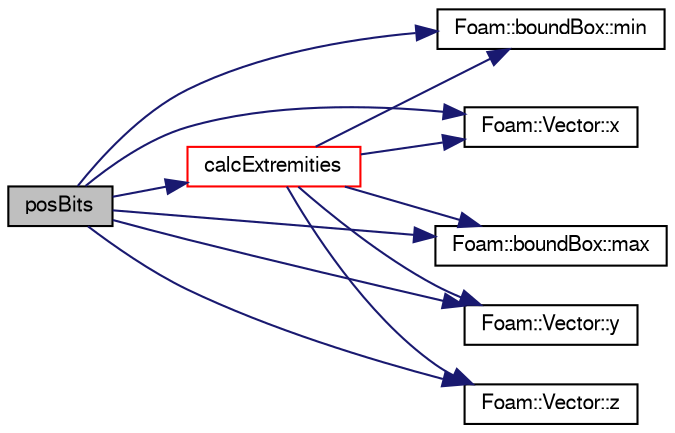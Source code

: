 digraph "posBits"
{
  bgcolor="transparent";
  edge [fontname="FreeSans",fontsize="10",labelfontname="FreeSans",labelfontsize="10"];
  node [fontname="FreeSans",fontsize="10",shape=record];
  rankdir="LR";
  Node275 [label="posBits",height=0.2,width=0.4,color="black", fillcolor="grey75", style="filled", fontcolor="black"];
  Node275 -> Node276 [color="midnightblue",fontsize="10",style="solid",fontname="FreeSans"];
  Node276 [label="calcExtremities",height=0.2,width=0.4,color="red",URL="$a27618.html#a0e899b5b80c2f31047bccee7f435a554",tooltip="Calculate nearest and furthest (to point) vertex coords of. "];
  Node276 -> Node278 [color="midnightblue",fontsize="10",style="solid",fontname="FreeSans"];
  Node278 [label="Foam::boundBox::min",height=0.2,width=0.4,color="black",URL="$a27102.html#a41bea928bbb72b904d07db28570b07bd",tooltip="Minimum describing the bounding box. "];
  Node276 -> Node279 [color="midnightblue",fontsize="10",style="solid",fontname="FreeSans"];
  Node279 [label="Foam::Vector::x",height=0.2,width=0.4,color="black",URL="$a28442.html#a63327976e5a8359700064a02ae22548e"];
  Node276 -> Node280 [color="midnightblue",fontsize="10",style="solid",fontname="FreeSans"];
  Node280 [label="Foam::boundBox::max",height=0.2,width=0.4,color="black",URL="$a27102.html#a43279cd20862e64a21c8c82ee6c2441b",tooltip="Maximum describing the bounding box. "];
  Node276 -> Node281 [color="midnightblue",fontsize="10",style="solid",fontname="FreeSans"];
  Node281 [label="Foam::Vector::y",height=0.2,width=0.4,color="black",URL="$a28442.html#a1ee865f676fbac703a49c6654dd3ad74"];
  Node276 -> Node282 [color="midnightblue",fontsize="10",style="solid",fontname="FreeSans"];
  Node282 [label="Foam::Vector::z",height=0.2,width=0.4,color="black",URL="$a28442.html#a1c8320b15610de211ec70ef966581423"];
  Node275 -> Node280 [color="midnightblue",fontsize="10",style="solid",fontname="FreeSans"];
  Node275 -> Node278 [color="midnightblue",fontsize="10",style="solid",fontname="FreeSans"];
  Node275 -> Node279 [color="midnightblue",fontsize="10",style="solid",fontname="FreeSans"];
  Node275 -> Node281 [color="midnightblue",fontsize="10",style="solid",fontname="FreeSans"];
  Node275 -> Node282 [color="midnightblue",fontsize="10",style="solid",fontname="FreeSans"];
}
